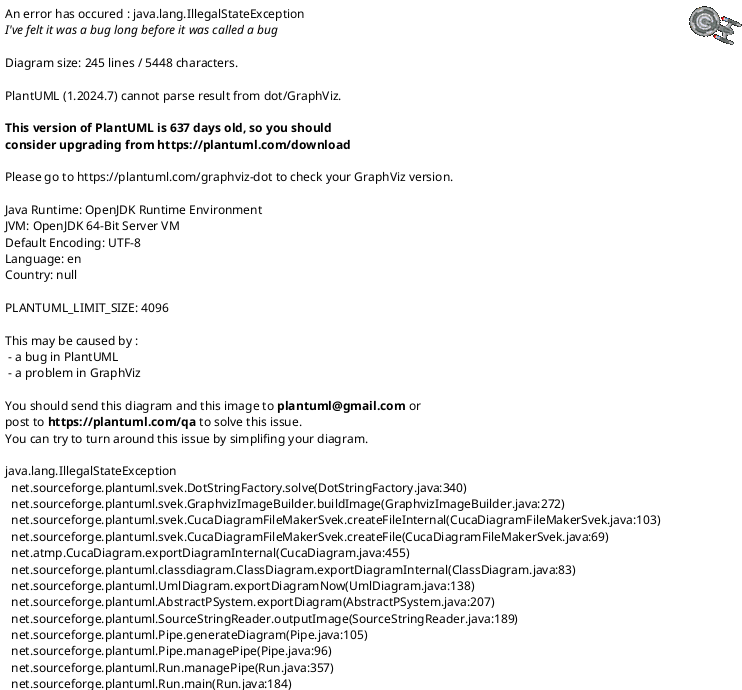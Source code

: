 @startuml
skinparam linetype ortho


Provincia --> "1..*" Municipio
Municipio --> "1..*" Localidad
Localidad --> Municipio
Municipio --> Provincia

class Provincia{
    -id: String
    -nombre: String
    -municipios: List<Municipio>
}

class Municipio{
    -id: String
    -nombre: String
    -provincia: Provincia
    -localidades: List<Localidad>
}

class Localidad{
    -id: String
    -nombre: String
    -municipio: Municipio
}

class Usuario{
    -id: int
    -username: String
    -password: String
    -rolPlataforma: Rol
}

class Interes{
    -entidades: List<Entidad>
    -servicios: List<Servicio> 

    +serviciosDeUbicacion(ubi: Ubicacion): List<Servicio>
    +entidadesDeUbicacion(ubi: Ubicacion): List<Entidad>
}

Interes ..> Ubicacion
Persona --> Interes

class Persona{
    -usuario: Usuario
    -nombre: String
    -apellido: String
    -email: String
    -interes: Interes
    -ubicacion: Ubicacion
    -membresias: List<Membresia>   

    +agregarServicio(servicio: Servicio)
    +eliminarServicio(servicio: Servicio)
}

class Comunidad{
    -id: int
    -detalle: String
    -servicios: List<Servicio>
    -membresias: List<Membresia>

    +agregarServicioAEstablecimiento(establecimiento: Establecimiento, servicio: Servicio)   
}

class Membresia{
    -usuario: Persona
    -comunidad: Comunidad
    -rolComunidad: Rol
}
Membresia --> Persona
Membresia --> Comunidad
Comunidad --> "1..*" Membresia
Persona --> "1..*" Membresia

Usuario-->Rol


class Rol{
    -id: int
    -permisos: List<Permiso>

    +tienePermiso(permiso: Permiso)
}
class Permiso{
    -id: int
    -detalles: String
}
Membresia --> Rol
Rol --> "1..*" Permiso


interface LocalizacionAdapter{
    + provincia(lat: float, long: float): Provincia
    + localidad(lat: float, long: float): Localidad
    + municipio(lat: float, long: float): Municipio
    + provincias(): List<Provincia>
    + municipiosDeProvincia(provincia Provincia): List<Municipio>
    + localidadDeProvincia(provincia Provincia): List<Localidad>
}
LocalizacionAdapter ..> Provincia
LocalizacionAdapter ..> Localidad
LocalizacionAdapter ..> Municipio

Ubicacion ..> LocalizacionAdapter

class EntidadPrestadora{
    - entidades: List<Entidad>
    - nombre : String
    - informado: Persona
    - generadorInformacion: InformacionAdapter
    
    +enviarInformacion()
}

class OrganismoControl{
    - entidades: List<EntidadPrestadora>
    - nombre : String
    - informado: Persona
    - generadorInformacion: InformacionAdapter
    
    +enviarInformacion()
}

class Entidad{    
    - establecimientos: List<Establecimiento>
    - nombre : String
    - denominacion : Denominacion
   
    +establecimientosEnUbiConDispo(ubi: Ubicacion, disp: boolean): List<Establecimiento>
    +agregarEstablecimiento(establecimiento: Establecimiento, posicion: int)
    +eliminarEstablecimiento(establecimiento: Establecimiento)
    -eliminarEstablecimientoPorID(idBuscada: int)
    -getEstablecimientosEnUbicacion(ubi: Ubicacion): List<Establecimiento>
}

OrganismoControl -->"1..*" EntidadPrestadora
EntidadPrestadora -->"1..*" Entidad
OrganismoControl --> Persona
EntidadPrestadora --> Persona
OrganismoControl-->InformacionAdapter
EntidadPrestadora-->InformacionAdapter
InformacionAdapter..>Entidad
InformacionAdapter..>EntidadPrestadora
Establecimiento --> Denominacion
Entidad --> Denominacion

class Denominacion{
    - id: int
    - descripcion: String

    + getDescripcion(): String
}

class Establecimiento{
    - denominacion : Denominacion
    - serviciosPrestados : List<ServicioPrestado>
    - ubicacion : Ubicacion

    + serviciosConDisponibilidad(disponibilidad: boolean): List<Servicio>
    + agregarServicio(nuevo: ServicioPrestado)
    + eliminarServicio(servicio: ServicioPrestado)
    - eliminarServicioPorID(idBuscada: int)
}

class ServicioPrestado{
    -id: int
    -servicio: Servicio
    -disponibilidad: boolean

    + setDisponibilidad(estado: boolean)
}

interface InformacionAdapter{
    + obtenerInformacion(entidad: Entidad) : String
    + obtenerInformacion(entidadPrestadora: EntidadPrestadora) : String
}

class Servicio{
    - id: int
    - etiquetas: List<Etiqueta>

    + agregarEtiqueta(nuevaEtiqueta: Etiqueta)
    + eliminarEtiqueta(EtiquetaServicio: Etiqueta)
    - eliminarEtiqueta(idBuscada: int)

}

class Ubicacion{
    -lat: float
    -long: float
    -provincia: Provincia
    -localidad: Localidad
    -municipio: Municipio
}

Ubicacion --> Provincia
Ubicacion --> Localidad
Ubicacion --> Municipio

class Etiqueta{
    -id: int
    -tipo: String
    -valor: String
}

/'  RELACIONES  '/


Establecimiento --> "1..*" ServicioPrestado

ServicioPrestado --> Servicio
Servicio --> "1..*" Etiqueta

Entidad --> "1..*" Establecimiento

Establecimiento --> Ubicacion

Persona --> Usuario
Persona --> Ubicacion
Interes --> "1..*" Servicio
Interes --> "1..*" Entidad

ImportarEntidadAdapter ..> OrganismoControl
ImportarEntidadAdapter ..> EntidadPrestadora

interface ImportarEntidadAdapter{
    + crearOrganismosControl(path: String): List<OrganismoControl>
    + crearEntidadesPrestadoras(path: String): List<EntidadPrestadora>
}
ImportarEntidadCSV ..|> ImportarEntidadAdapter
class ImportarEntidadCSV{
    + crearOrganismosControl(path: String): List<OrganismoControl>
    + crearEntidadesPrestadoras(path: String): List<EntidadPrestadora>
}

interface ValidadorUsuario{
    + validar(usuario: Usuario, password: String) : boolean
}
ValidadorUsuario ..> Usuario


@enduml
